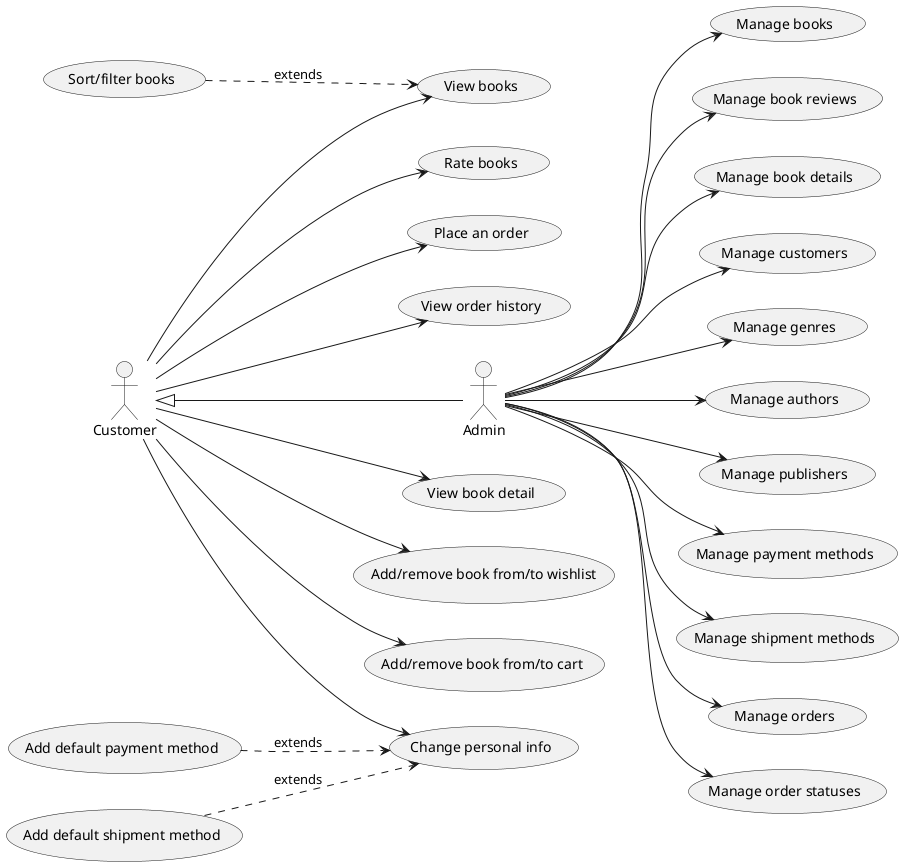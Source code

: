 @startuml bookhub-ucd

left to right direction
skinparam packageStyle rectangle

Customer --> (View books)
Customer --> (View book detail)
Customer --> (Add/remove book from/to wishlist)
Customer --> (Add/remove book from/to cart)
Customer --> (Rate books)
Customer --> (Place an order)
Customer --> (View order history)
Customer --> (Change personal info)

(Add default payment method) ..> (Change personal info) :extends
(Add default shipment method) ..> (Change personal info) :extends
(Sort/filter books) ..> (View books) :extends

Admin --> (Manage books)
Admin --> (Manage book reviews)
Admin --> (Manage book details)
Admin --> (Manage customers)
Admin --> (Manage genres)
Admin --> (Manage authors)
Admin --> (Manage publishers)
Admin --> (Manage payment methods)
Admin --> (Manage shipment methods)
Admin --> (Manage orders)
Admin --> (Manage order statuses)

Customer <|-- Admin
@enduml
